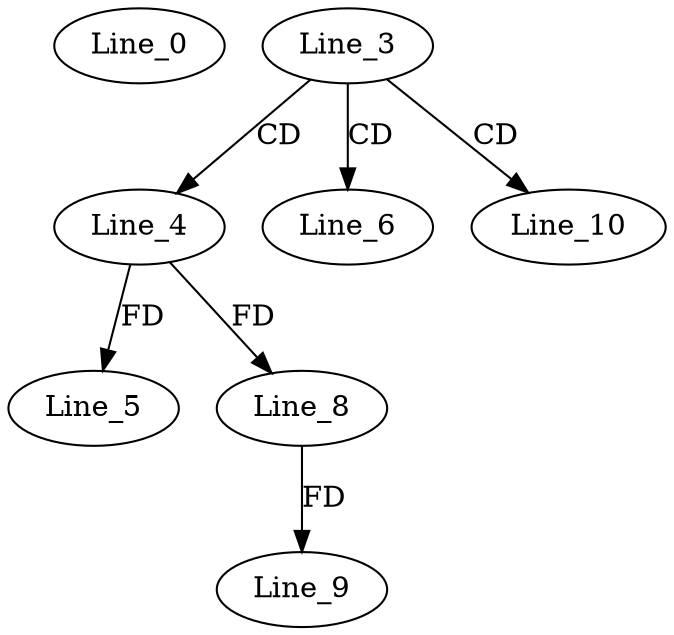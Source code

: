 digraph G {
  Line_0;
  Line_3;
  Line_4;
  Line_5;
  Line_6;
  Line_8;
  Line_9;
  Line_10;
  Line_3 -> Line_4 [ label="CD" ];
  Line_4 -> Line_5 [ label="FD" ];
  Line_3 -> Line_6 [ label="CD" ];
  Line_4 -> Line_8 [ label="FD" ];
  Line_8 -> Line_9 [ label="FD" ];
  Line_3 -> Line_10 [ label="CD" ];
}

